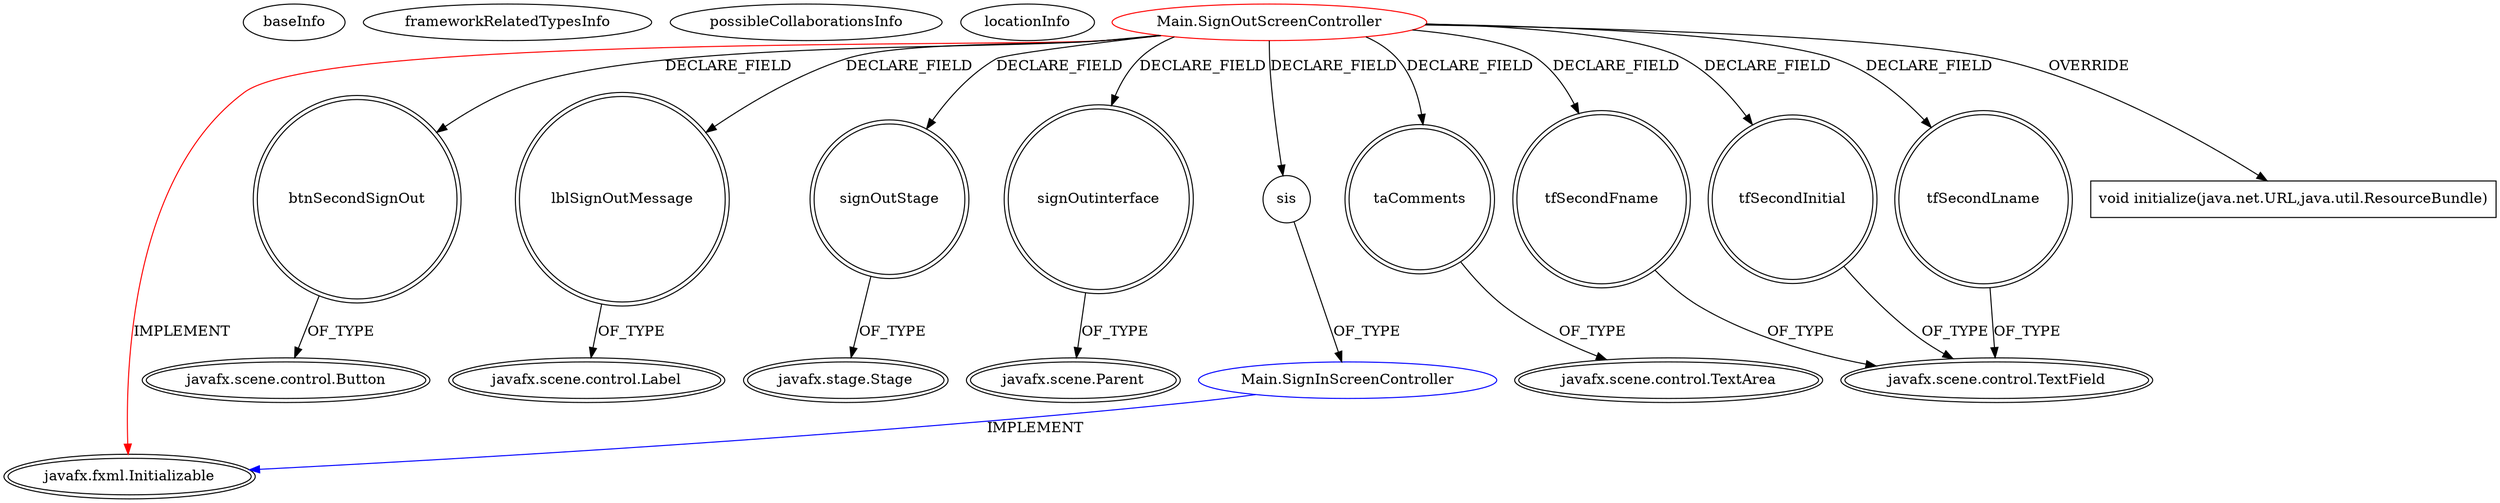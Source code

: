 digraph {
baseInfo[graphId=3061,category="extension_graph",isAnonymous=false,possibleRelation=true]
frameworkRelatedTypesInfo[0="javafx.fxml.Initializable"]
possibleCollaborationsInfo[0="3061~FIELD_DECLARATION-~javafx.fxml.Initializable ~javafx.fxml.Initializable ~false~false"]
locationInfo[projectName="htsikata-projects",filePath="/htsikata-projects/projects-master/Java/SignApp/src/Main/SignOutScreenController.java",contextSignature="SignOutScreenController",graphId="3061"]
0[label="Main.SignOutScreenController",vertexType="ROOT_CLIENT_CLASS_DECLARATION",isFrameworkType=false,color=red]
1[label="javafx.fxml.Initializable",vertexType="FRAMEWORK_INTERFACE_TYPE",isFrameworkType=true,peripheries=2]
2[label="btnSecondSignOut",vertexType="FIELD_DECLARATION",isFrameworkType=true,peripheries=2,shape=circle]
3[label="javafx.scene.control.Button",vertexType="FRAMEWORK_CLASS_TYPE",isFrameworkType=true,peripheries=2]
4[label="lblSignOutMessage",vertexType="FIELD_DECLARATION",isFrameworkType=true,peripheries=2,shape=circle]
5[label="javafx.scene.control.Label",vertexType="FRAMEWORK_CLASS_TYPE",isFrameworkType=true,peripheries=2]
6[label="signOutStage",vertexType="FIELD_DECLARATION",isFrameworkType=true,peripheries=2,shape=circle]
7[label="javafx.stage.Stage",vertexType="FRAMEWORK_CLASS_TYPE",isFrameworkType=true,peripheries=2]
8[label="signOutinterface",vertexType="FIELD_DECLARATION",isFrameworkType=true,peripheries=2,shape=circle]
9[label="javafx.scene.Parent",vertexType="FRAMEWORK_CLASS_TYPE",isFrameworkType=true,peripheries=2]
10[label="sis",vertexType="FIELD_DECLARATION",isFrameworkType=false,shape=circle]
11[label="Main.SignInScreenController",vertexType="REFERENCE_CLIENT_CLASS_DECLARATION",isFrameworkType=false,color=blue]
13[label="taComments",vertexType="FIELD_DECLARATION",isFrameworkType=true,peripheries=2,shape=circle]
14[label="javafx.scene.control.TextArea",vertexType="FRAMEWORK_CLASS_TYPE",isFrameworkType=true,peripheries=2]
15[label="tfSecondFname",vertexType="FIELD_DECLARATION",isFrameworkType=true,peripheries=2,shape=circle]
16[label="javafx.scene.control.TextField",vertexType="FRAMEWORK_CLASS_TYPE",isFrameworkType=true,peripheries=2]
17[label="tfSecondInitial",vertexType="FIELD_DECLARATION",isFrameworkType=true,peripheries=2,shape=circle]
19[label="tfSecondLname",vertexType="FIELD_DECLARATION",isFrameworkType=true,peripheries=2,shape=circle]
21[label="void initialize(java.net.URL,java.util.ResourceBundle)",vertexType="OVERRIDING_METHOD_DECLARATION",isFrameworkType=false,shape=box]
0->1[label="IMPLEMENT",color=red]
0->2[label="DECLARE_FIELD"]
2->3[label="OF_TYPE"]
0->4[label="DECLARE_FIELD"]
4->5[label="OF_TYPE"]
0->6[label="DECLARE_FIELD"]
6->7[label="OF_TYPE"]
0->8[label="DECLARE_FIELD"]
8->9[label="OF_TYPE"]
0->10[label="DECLARE_FIELD"]
11->1[label="IMPLEMENT",color=blue]
10->11[label="OF_TYPE"]
0->13[label="DECLARE_FIELD"]
13->14[label="OF_TYPE"]
0->15[label="DECLARE_FIELD"]
15->16[label="OF_TYPE"]
0->17[label="DECLARE_FIELD"]
17->16[label="OF_TYPE"]
0->19[label="DECLARE_FIELD"]
19->16[label="OF_TYPE"]
0->21[label="OVERRIDE"]
}
